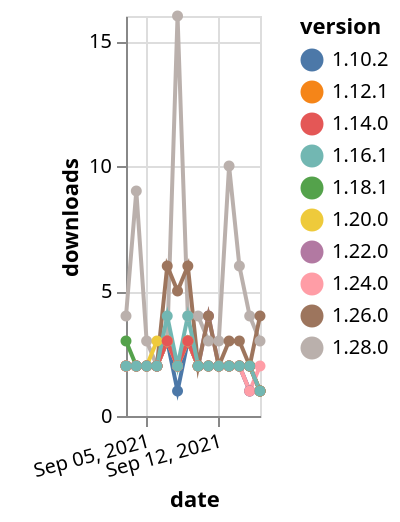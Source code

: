 {"$schema": "https://vega.github.io/schema/vega-lite/v5.json", "description": "A simple bar chart with embedded data.", "data": {"values": [{"date": "2021-09-03", "total": 2677, "delta": 2, "version": "1.10.2"}, {"date": "2021-09-04", "total": 2679, "delta": 2, "version": "1.10.2"}, {"date": "2021-09-05", "total": 2681, "delta": 2, "version": "1.10.2"}, {"date": "2021-09-06", "total": 2683, "delta": 2, "version": "1.10.2"}, {"date": "2021-09-07", "total": 2686, "delta": 3, "version": "1.10.2"}, {"date": "2021-09-08", "total": 2687, "delta": 1, "version": "1.10.2"}, {"date": "2021-09-09", "total": 2690, "delta": 3, "version": "1.10.2"}, {"date": "2021-09-10", "total": 2692, "delta": 2, "version": "1.10.2"}, {"date": "2021-09-11", "total": 2694, "delta": 2, "version": "1.10.2"}, {"date": "2021-09-12", "total": 2696, "delta": 2, "version": "1.10.2"}, {"date": "2021-09-13", "total": 2698, "delta": 2, "version": "1.10.2"}, {"date": "2021-09-14", "total": 2700, "delta": 2, "version": "1.10.2"}, {"date": "2021-09-15", "total": 2701, "delta": 1, "version": "1.10.2"}, {"date": "2021-09-16", "total": 2702, "delta": 1, "version": "1.10.2"}, {"date": "2021-09-03", "total": 1760, "delta": 2, "version": "1.22.0"}, {"date": "2021-09-04", "total": 1762, "delta": 2, "version": "1.22.0"}, {"date": "2021-09-05", "total": 1764, "delta": 2, "version": "1.22.0"}, {"date": "2021-09-06", "total": 1766, "delta": 2, "version": "1.22.0"}, {"date": "2021-09-07", "total": 1769, "delta": 3, "version": "1.22.0"}, {"date": "2021-09-08", "total": 1771, "delta": 2, "version": "1.22.0"}, {"date": "2021-09-09", "total": 1774, "delta": 3, "version": "1.22.0"}, {"date": "2021-09-10", "total": 1776, "delta": 2, "version": "1.22.0"}, {"date": "2021-09-11", "total": 1780, "delta": 4, "version": "1.22.0"}, {"date": "2021-09-12", "total": 1782, "delta": 2, "version": "1.22.0"}, {"date": "2021-09-13", "total": 1784, "delta": 2, "version": "1.22.0"}, {"date": "2021-09-14", "total": 1786, "delta": 2, "version": "1.22.0"}, {"date": "2021-09-15", "total": 1787, "delta": 1, "version": "1.22.0"}, {"date": "2021-09-16", "total": 1788, "delta": 1, "version": "1.22.0"}, {"date": "2021-09-03", "total": 326, "delta": 4, "version": "1.28.0"}, {"date": "2021-09-04", "total": 335, "delta": 9, "version": "1.28.0"}, {"date": "2021-09-05", "total": 338, "delta": 3, "version": "1.28.0"}, {"date": "2021-09-06", "total": 340, "delta": 2, "version": "1.28.0"}, {"date": "2021-09-07", "total": 343, "delta": 3, "version": "1.28.0"}, {"date": "2021-09-08", "total": 359, "delta": 16, "version": "1.28.0"}, {"date": "2021-09-09", "total": 363, "delta": 4, "version": "1.28.0"}, {"date": "2021-09-10", "total": 367, "delta": 4, "version": "1.28.0"}, {"date": "2021-09-11", "total": 370, "delta": 3, "version": "1.28.0"}, {"date": "2021-09-12", "total": 373, "delta": 3, "version": "1.28.0"}, {"date": "2021-09-13", "total": 383, "delta": 10, "version": "1.28.0"}, {"date": "2021-09-14", "total": 389, "delta": 6, "version": "1.28.0"}, {"date": "2021-09-15", "total": 393, "delta": 4, "version": "1.28.0"}, {"date": "2021-09-16", "total": 396, "delta": 3, "version": "1.28.0"}, {"date": "2021-09-03", "total": 1373, "delta": 2, "version": "1.26.0"}, {"date": "2021-09-04", "total": 1375, "delta": 2, "version": "1.26.0"}, {"date": "2021-09-05", "total": 1377, "delta": 2, "version": "1.26.0"}, {"date": "2021-09-06", "total": 1379, "delta": 2, "version": "1.26.0"}, {"date": "2021-09-07", "total": 1385, "delta": 6, "version": "1.26.0"}, {"date": "2021-09-08", "total": 1390, "delta": 5, "version": "1.26.0"}, {"date": "2021-09-09", "total": 1396, "delta": 6, "version": "1.26.0"}, {"date": "2021-09-10", "total": 1398, "delta": 2, "version": "1.26.0"}, {"date": "2021-09-11", "total": 1402, "delta": 4, "version": "1.26.0"}, {"date": "2021-09-12", "total": 1404, "delta": 2, "version": "1.26.0"}, {"date": "2021-09-13", "total": 1407, "delta": 3, "version": "1.26.0"}, {"date": "2021-09-14", "total": 1410, "delta": 3, "version": "1.26.0"}, {"date": "2021-09-15", "total": 1412, "delta": 2, "version": "1.26.0"}, {"date": "2021-09-16", "total": 1416, "delta": 4, "version": "1.26.0"}, {"date": "2021-09-03", "total": 2719, "delta": 2, "version": "1.12.1"}, {"date": "2021-09-04", "total": 2721, "delta": 2, "version": "1.12.1"}, {"date": "2021-09-05", "total": 2723, "delta": 2, "version": "1.12.1"}, {"date": "2021-09-06", "total": 2725, "delta": 2, "version": "1.12.1"}, {"date": "2021-09-07", "total": 2728, "delta": 3, "version": "1.12.1"}, {"date": "2021-09-08", "total": 2730, "delta": 2, "version": "1.12.1"}, {"date": "2021-09-09", "total": 2733, "delta": 3, "version": "1.12.1"}, {"date": "2021-09-10", "total": 2735, "delta": 2, "version": "1.12.1"}, {"date": "2021-09-11", "total": 2737, "delta": 2, "version": "1.12.1"}, {"date": "2021-09-12", "total": 2739, "delta": 2, "version": "1.12.1"}, {"date": "2021-09-13", "total": 2741, "delta": 2, "version": "1.12.1"}, {"date": "2021-09-14", "total": 2743, "delta": 2, "version": "1.12.1"}, {"date": "2021-09-15", "total": 2745, "delta": 2, "version": "1.12.1"}, {"date": "2021-09-16", "total": 2746, "delta": 1, "version": "1.12.1"}, {"date": "2021-09-03", "total": 1867, "delta": 2, "version": "1.20.0"}, {"date": "2021-09-04", "total": 1869, "delta": 2, "version": "1.20.0"}, {"date": "2021-09-05", "total": 1871, "delta": 2, "version": "1.20.0"}, {"date": "2021-09-06", "total": 1874, "delta": 3, "version": "1.20.0"}, {"date": "2021-09-07", "total": 1877, "delta": 3, "version": "1.20.0"}, {"date": "2021-09-08", "total": 1879, "delta": 2, "version": "1.20.0"}, {"date": "2021-09-09", "total": 1882, "delta": 3, "version": "1.20.0"}, {"date": "2021-09-10", "total": 1884, "delta": 2, "version": "1.20.0"}, {"date": "2021-09-11", "total": 1886, "delta": 2, "version": "1.20.0"}, {"date": "2021-09-12", "total": 1888, "delta": 2, "version": "1.20.0"}, {"date": "2021-09-13", "total": 1890, "delta": 2, "version": "1.20.0"}, {"date": "2021-09-14", "total": 1892, "delta": 2, "version": "1.20.0"}, {"date": "2021-09-15", "total": 1894, "delta": 2, "version": "1.20.0"}, {"date": "2021-09-16", "total": 1895, "delta": 1, "version": "1.20.0"}, {"date": "2021-09-03", "total": 2549, "delta": 3, "version": "1.18.1"}, {"date": "2021-09-04", "total": 2551, "delta": 2, "version": "1.18.1"}, {"date": "2021-09-05", "total": 2553, "delta": 2, "version": "1.18.1"}, {"date": "2021-09-06", "total": 2555, "delta": 2, "version": "1.18.1"}, {"date": "2021-09-07", "total": 2558, "delta": 3, "version": "1.18.1"}, {"date": "2021-09-08", "total": 2560, "delta": 2, "version": "1.18.1"}, {"date": "2021-09-09", "total": 2563, "delta": 3, "version": "1.18.1"}, {"date": "2021-09-10", "total": 2565, "delta": 2, "version": "1.18.1"}, {"date": "2021-09-11", "total": 2567, "delta": 2, "version": "1.18.1"}, {"date": "2021-09-12", "total": 2569, "delta": 2, "version": "1.18.1"}, {"date": "2021-09-13", "total": 2571, "delta": 2, "version": "1.18.1"}, {"date": "2021-09-14", "total": 2573, "delta": 2, "version": "1.18.1"}, {"date": "2021-09-15", "total": 2575, "delta": 2, "version": "1.18.1"}, {"date": "2021-09-16", "total": 2576, "delta": 1, "version": "1.18.1"}, {"date": "2021-09-03", "total": 1186, "delta": 2, "version": "1.24.0"}, {"date": "2021-09-04", "total": 1188, "delta": 2, "version": "1.24.0"}, {"date": "2021-09-05", "total": 1190, "delta": 2, "version": "1.24.0"}, {"date": "2021-09-06", "total": 1192, "delta": 2, "version": "1.24.0"}, {"date": "2021-09-07", "total": 1195, "delta": 3, "version": "1.24.0"}, {"date": "2021-09-08", "total": 1197, "delta": 2, "version": "1.24.0"}, {"date": "2021-09-09", "total": 1200, "delta": 3, "version": "1.24.0"}, {"date": "2021-09-10", "total": 1202, "delta": 2, "version": "1.24.0"}, {"date": "2021-09-11", "total": 1204, "delta": 2, "version": "1.24.0"}, {"date": "2021-09-12", "total": 1206, "delta": 2, "version": "1.24.0"}, {"date": "2021-09-13", "total": 1208, "delta": 2, "version": "1.24.0"}, {"date": "2021-09-14", "total": 1210, "delta": 2, "version": "1.24.0"}, {"date": "2021-09-15", "total": 1211, "delta": 1, "version": "1.24.0"}, {"date": "2021-09-16", "total": 1213, "delta": 2, "version": "1.24.0"}, {"date": "2021-09-03", "total": 2743, "delta": 2, "version": "1.14.0"}, {"date": "2021-09-04", "total": 2745, "delta": 2, "version": "1.14.0"}, {"date": "2021-09-05", "total": 2747, "delta": 2, "version": "1.14.0"}, {"date": "2021-09-06", "total": 2749, "delta": 2, "version": "1.14.0"}, {"date": "2021-09-07", "total": 2752, "delta": 3, "version": "1.14.0"}, {"date": "2021-09-08", "total": 2754, "delta": 2, "version": "1.14.0"}, {"date": "2021-09-09", "total": 2757, "delta": 3, "version": "1.14.0"}, {"date": "2021-09-10", "total": 2759, "delta": 2, "version": "1.14.0"}, {"date": "2021-09-11", "total": 2761, "delta": 2, "version": "1.14.0"}, {"date": "2021-09-12", "total": 2763, "delta": 2, "version": "1.14.0"}, {"date": "2021-09-13", "total": 2765, "delta": 2, "version": "1.14.0"}, {"date": "2021-09-14", "total": 2767, "delta": 2, "version": "1.14.0"}, {"date": "2021-09-15", "total": 2769, "delta": 2, "version": "1.14.0"}, {"date": "2021-09-16", "total": 2770, "delta": 1, "version": "1.14.0"}, {"date": "2021-09-03", "total": 2901, "delta": 2, "version": "1.16.1"}, {"date": "2021-09-04", "total": 2903, "delta": 2, "version": "1.16.1"}, {"date": "2021-09-05", "total": 2905, "delta": 2, "version": "1.16.1"}, {"date": "2021-09-06", "total": 2907, "delta": 2, "version": "1.16.1"}, {"date": "2021-09-07", "total": 2911, "delta": 4, "version": "1.16.1"}, {"date": "2021-09-08", "total": 2913, "delta": 2, "version": "1.16.1"}, {"date": "2021-09-09", "total": 2917, "delta": 4, "version": "1.16.1"}, {"date": "2021-09-10", "total": 2919, "delta": 2, "version": "1.16.1"}, {"date": "2021-09-11", "total": 2921, "delta": 2, "version": "1.16.1"}, {"date": "2021-09-12", "total": 2923, "delta": 2, "version": "1.16.1"}, {"date": "2021-09-13", "total": 2925, "delta": 2, "version": "1.16.1"}, {"date": "2021-09-14", "total": 2927, "delta": 2, "version": "1.16.1"}, {"date": "2021-09-15", "total": 2929, "delta": 2, "version": "1.16.1"}, {"date": "2021-09-16", "total": 2930, "delta": 1, "version": "1.16.1"}]}, "width": "container", "mark": {"type": "line", "point": {"filled": true}}, "encoding": {"x": {"field": "date", "type": "temporal", "timeUnit": "yearmonthdate", "title": "date", "axis": {"labelAngle": -15}}, "y": {"field": "delta", "type": "quantitative", "title": "downloads"}, "color": {"field": "version", "type": "nominal"}, "tooltip": {"field": "delta"}}}